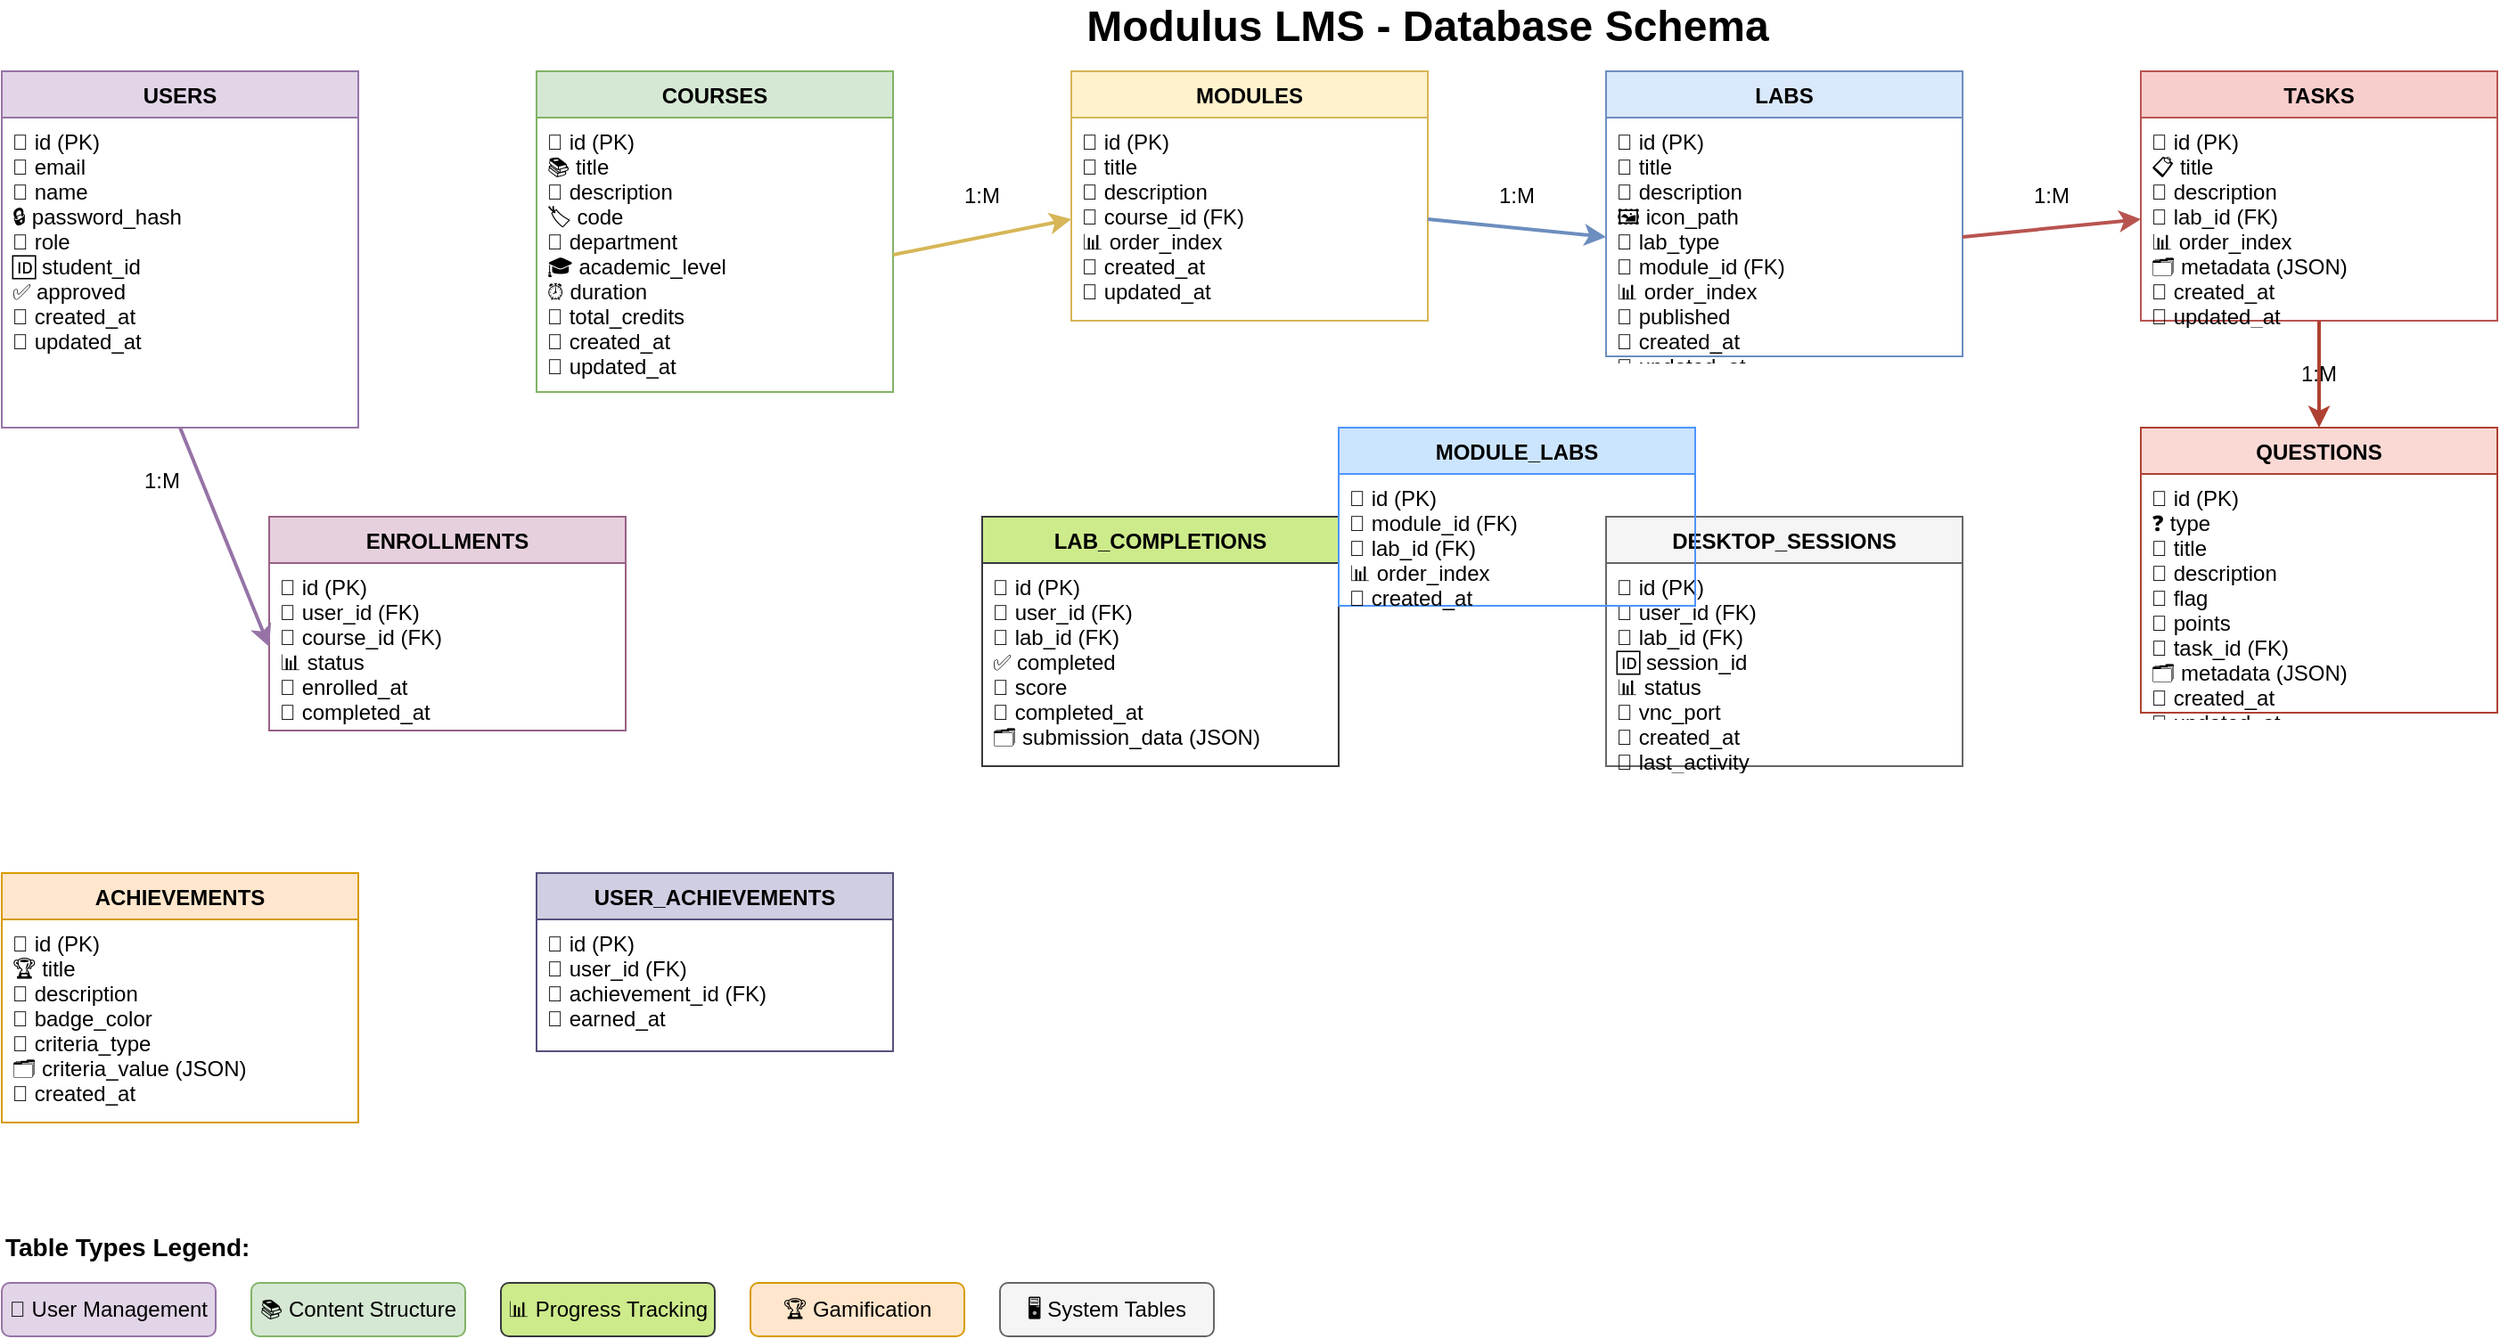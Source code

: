<?xml version="1.0" encoding="UTF-8"?>
<mxfile version="24.0.0">
  <diagram name="Modulus-Database-Schema" id="modulus-db-erd">
    <mxGraphModel dx="1422" dy="762" grid="1" gridSize="10" guides="1" tooltips="1" connect="1" arrows="1" fold="1" page="1" pageScale="1" pageWidth="1654" pageHeight="1169" math="0" shadow="0">
      <root>
        <mxCell id="0" />
        <mxCell id="1" parent="0" />
        
        <!-- Users Table -->
        <mxCell id="users-table" value="USERS" style="swimlane;fontStyle=1;align=center;verticalAlign=top;childLayout=stackLayout;horizontal=1;startSize=26;horizontalStack=0;resizeParent=1;resizeParentMax=0;resizeLast=0;collapsible=1;marginBottom=0;fillColor=#e1d5e7;strokeColor=#9673a6;" vertex="1" parent="1">
          <mxGeometry x="50" y="50" width="200" height="200" as="geometry" />
        </mxCell>
        <mxCell id="users-fields" value="🔑 id (PK)&#xa;📧 email&#xa;👤 name&#xa;🔒 password_hash&#xa;👔 role&#xa;🆔 student_id&#xa;✅ approved&#xa;📅 created_at&#xa;📅 updated_at" style="text;strokeColor=none;fillColor=none;align=left;verticalAlign=top;spacingLeft=4;spacingRight=4;overflow=hidden;rotatable=0;points=[[0,0.5],[1,0.5]];portConstraint=eastwest;" vertex="1" parent="users-table">
          <mxGeometry y="26" width="200" height="174" as="geometry" />
        </mxCell>

        <!-- Courses Table -->
        <mxCell id="courses-table" value="COURSES" style="swimlane;fontStyle=1;align=center;verticalAlign=top;childLayout=stackLayout;horizontal=1;startSize=26;horizontalStack=0;resizeParent=1;resizeParentMax=0;resizeLast=0;collapsible=1;marginBottom=0;fillColor=#d5e8d4;strokeColor=#82b366;" vertex="1" parent="1">
          <mxGeometry x="350" y="50" width="200" height="180" as="geometry" />
        </mxCell>
        <mxCell id="courses-fields" value="🔑 id (PK)&#xa;📚 title&#xa;📝 description&#xa;🏷️ code&#xa;🏢 department&#xa;🎓 academic_level&#xa;⏰ duration&#xa;💯 total_credits&#xa;📅 created_at&#xa;📅 updated_at" style="text;strokeColor=none;fillColor=none;align=left;verticalAlign=top;spacingLeft=4;spacingRight=4;overflow=hidden;rotatable=0;points=[[0,0.5],[1,0.5]];portConstraint=eastwest;" vertex="1" parent="courses-table">
          <mxGeometry y="26" width="200" height="154" as="geometry" />
        </mxCell>

        <!-- Modules Table -->
        <mxCell id="modules-table" value="MODULES" style="swimlane;fontStyle=1;align=center;verticalAlign=top;childLayout=stackLayout;horizontal=1;startSize=26;horizontalStack=0;resizeParent=1;resizeParentMax=0;resizeLast=0;collapsible=1;marginBottom=0;fillColor=#fff2cc;strokeColor=#d6b656;" vertex="1" parent="1">
          <mxGeometry x="650" y="50" width="200" height="140" as="geometry" />
        </mxCell>
        <mxCell id="modules-fields" value="🔑 id (PK)&#xa;📖 title&#xa;📝 description&#xa;🔗 course_id (FK)&#xa;📊 order_index&#xa;📅 created_at&#xa;📅 updated_at" style="text;strokeColor=none;fillColor=none;align=left;verticalAlign=top;spacingLeft=4;spacingRight=4;overflow=hidden;rotatable=0;points=[[0,0.5],[1,0.5]];portConstraint=eastwest;" vertex="1" parent="modules-table">
          <mxGeometry y="26" width="200" height="114" as="geometry" />
        </mxCell>

        <!-- Labs Table -->
        <mxCell id="labs-table" value="LABS" style="swimlane;fontStyle=1;align=center;verticalAlign=top;childLayout=stackLayout;horizontal=1;startSize=26;horizontalStack=0;resizeParent=1;resizeParentMax=0;resizeLast=0;collapsible=1;marginBottom=0;fillColor=#dae8fc;strokeColor=#6c8ebf;" vertex="1" parent="1">
          <mxGeometry x="950" y="50" width="200" height="160" as="geometry" />
        </mxCell>
        <mxCell id="labs-fields" value="🔑 id (PK)&#xa;🧪 title&#xa;📝 description&#xa;🖼️ icon_path&#xa;🔬 lab_type&#xa;🔗 module_id (FK)&#xa;📊 order_index&#xa;📢 published&#xa;📅 created_at&#xa;📅 updated_at" style="text;strokeColor=none;fillColor=none;align=left;verticalAlign=top;spacingLeft=4;spacingRight=4;overflow=hidden;rotatable=0;points=[[0,0.5],[1,0.5]];portConstraint=eastwest;" vertex="1" parent="labs-table">
          <mxGeometry y="26" width="200" height="134" as="geometry" />
        </mxCell>

        <!-- Tasks Table -->
        <mxCell id="tasks-table" value="TASKS" style="swimlane;fontStyle=1;align=center;verticalAlign=top;childLayout=stackLayout;horizontal=1;startSize=26;horizontalStack=0;resizeParent=1;resizeParentMax=0;resizeLast=0;collapsible=1;marginBottom=0;fillColor=#f8cecc;strokeColor=#b85450;" vertex="1" parent="1">
          <mxGeometry x="1250" y="50" width="200" height="140" as="geometry" />
        </mxCell>
        <mxCell id="tasks-fields" value="🔑 id (PK)&#xa;📋 title&#xa;📝 description&#xa;🔗 lab_id (FK)&#xa;📊 order_index&#xa;🗂️ metadata (JSON)&#xa;📅 created_at&#xa;📅 updated_at" style="text;strokeColor=none;fillColor=none;align=left;verticalAlign=top;spacingLeft=4;spacingRight=4;overflow=hidden;rotatable=0;points=[[0,0.5],[1,0.5]];portConstraint=eastwest;" vertex="1" parent="tasks-table">
          <mxGeometry y="26" width="200" height="114" as="geometry" />
        </mxCell>

        <!-- Questions Table -->
        <mxCell id="questions-table" value="QUESTIONS" style="swimlane;fontStyle=1;align=center;verticalAlign=top;childLayout=stackLayout;horizontal=1;startSize=26;horizontalStack=0;resizeParent=1;resizeParentMax=0;resizeLast=0;collapsible=1;marginBottom=0;fillColor=#fad9d5;strokeColor=#ae4132;" vertex="1" parent="1">
          <mxGeometry x="1250" y="250" width="200" height="160" as="geometry" />
        </mxCell>
        <mxCell id="questions-fields" value="🔑 id (PK)&#xa;❓ type&#xa;📝 title&#xa;📄 description&#xa;🚩 flag&#xa;💯 points&#xa;🔗 task_id (FK)&#xa;🗂️ metadata (JSON)&#xa;📅 created_at&#xa;📅 updated_at" style="text;strokeColor=none;fillColor=none;align=left;verticalAlign=top;spacingLeft=4;spacingRight=4;overflow=hidden;rotatable=0;points=[[0,0.5],[1,0.5]];portConstraint=eastwest;" vertex="1" parent="questions-table">
          <mxGeometry y="26" width="200" height="134" as="geometry" />
        </mxCell>

        <!-- Enrollments Table -->
        <mxCell id="enrollments-table" value="ENROLLMENTS" style="swimlane;fontStyle=1;align=center;verticalAlign=top;childLayout=stackLayout;horizontal=1;startSize=26;horizontalStack=0;resizeParent=1;resizeParentMax=0;resizeLast=0;collapsible=1;marginBottom=0;fillColor=#e6d0de;strokeColor=#996185;" vertex="1" parent="1">
          <mxGeometry x="200" y="300" width="200" height="120" as="geometry" />
        </mxCell>
        <mxCell id="enrollments-fields" value="🔑 id (PK)&#xa;🔗 user_id (FK)&#xa;🔗 course_id (FK)&#xa;📊 status&#xa;📅 enrolled_at&#xa;📅 completed_at" style="text;strokeColor=none;fillColor=none;align=left;verticalAlign=top;spacingLeft=4;spacingRight=4;overflow=hidden;rotatable=0;points=[[0,0.5],[1,0.5]];portConstraint=eastwest;" vertex="1" parent="enrollments-table">
          <mxGeometry y="26" width="200" height="94" as="geometry" />
        </mxCell>

        <!-- Lab Completions Table -->
        <mxCell id="completions-table" value="LAB_COMPLETIONS" style="swimlane;fontStyle=1;align=center;verticalAlign=top;childLayout=stackLayout;horizontal=1;startSize=26;horizontalStack=0;resizeParent=1;resizeParentMax=0;resizeLast=0;collapsible=1;marginBottom=0;fillColor=#cdeb8b;strokeColor=#36393d;" vertex="1" parent="1">
          <mxGeometry x="600" y="300" width="200" height="140" as="geometry" />
        </mxCell>
        <mxCell id="completions-fields" value="🔑 id (PK)&#xa;🔗 user_id (FK)&#xa;🔗 lab_id (FK)&#xa;✅ completed&#xa;💯 score&#xa;📅 completed_at&#xa;🗂️ submission_data (JSON)" style="text;strokeColor=none;fillColor=none;align=left;verticalAlign=top;spacingLeft=4;spacingRight=4;overflow=hidden;rotatable=0;points=[[0,0.5],[1,0.5]];portConstraint=eastwest;" vertex="1" parent="completions-table">
          <mxGeometry y="26" width="200" height="114" as="geometry" />
        </mxCell>

        <!-- Achievements Table -->
        <mxCell id="achievements-table" value="ACHIEVEMENTS" style="swimlane;fontStyle=1;align=center;verticalAlign=top;childLayout=stackLayout;horizontal=1;startSize=26;horizontalStack=0;resizeParent=1;resizeParentMax=0;resizeLast=0;collapsible=1;marginBottom=0;fillColor=#ffe6cc;strokeColor=#d79b00;" vertex="1" parent="1">
          <mxGeometry x="50" y="500" width="200" height="140" as="geometry" />
        </mxCell>
        <mxCell id="achievements-fields" value="🔑 id (PK)&#xa;🏆 title&#xa;📝 description&#xa;🎨 badge_color&#xa;📏 criteria_type&#xa;🗂️ criteria_value (JSON)&#xa;📅 created_at" style="text;strokeColor=none;fillColor=none;align=left;verticalAlign=top;spacingLeft=4;spacingRight=4;overflow=hidden;rotatable=0;points=[[0,0.5],[1,0.5]];portConstraint=eastwest;" vertex="1" parent="achievements-table">
          <mxGeometry y="26" width="200" height="114" as="geometry" />
        </mxCell>

        <!-- User Achievements Table -->
        <mxCell id="user-achievements-table" value="USER_ACHIEVEMENTS" style="swimlane;fontStyle=1;align=center;verticalAlign=top;childLayout=stackLayout;horizontal=1;startSize=26;horizontalStack=0;resizeParent=1;resizeParentMax=0;resizeLast=0;collapsible=1;marginBottom=0;fillColor=#d0cee2;strokeColor=#56517e;" vertex="1" parent="1">
          <mxGeometry x="350" y="500" width="200" height="100" as="geometry" />
        </mxCell>
        <mxCell id="user-achievements-fields" value="🔑 id (PK)&#xa;🔗 user_id (FK)&#xa;🔗 achievement_id (FK)&#xa;📅 earned_at" style="text;strokeColor=none;fillColor=none;align=left;verticalAlign=top;spacingLeft=4;spacingRight=4;overflow=hidden;rotatable=0;points=[[0,0.5],[1,0.5]];portConstraint=eastwest;" vertex="1" parent="user-achievements-table">
          <mxGeometry y="26" width="200" height="74" as="geometry" />
        </mxCell>

        <!-- Desktop Sessions Table -->
        <mxCell id="desktop-sessions-table" value="DESKTOP_SESSIONS" style="swimlane;fontStyle=1;align=center;verticalAlign=top;childLayout=stackLayout;horizontal=1;startSize=26;horizontalStack=0;resizeParent=1;resizeParentMax=0;resizeLast=0;collapsible=1;marginBottom=0;fillColor=#f5f5f5;strokeColor=#666666;" vertex="1" parent="1">
          <mxGeometry x="950" y="300" width="200" height="140" as="geometry" />
        </mxCell>
        <mxCell id="desktop-sessions-fields" value="🔑 id (PK)&#xa;🔗 user_id (FK)&#xa;🔗 lab_id (FK)&#xa;🆔 session_id&#xa;📊 status&#xa;🔌 vnc_port&#xa;📅 created_at&#xa;📅 last_activity" style="text;strokeColor=none;fillColor=none;align=left;verticalAlign=top;spacingLeft=4;spacingRight=4;overflow=hidden;rotatable=0;points=[[0,0.5],[1,0.5]];portConstraint=eastwest;" vertex="1" parent="desktop-sessions-table">
          <mxGeometry y="26" width="200" height="114" as="geometry" />
        </mxCell>

        <!-- Module Labs Junction Table -->
        <mxCell id="module-labs-table" value="MODULE_LABS" style="swimlane;fontStyle=1;align=center;verticalAlign=top;childLayout=stackLayout;horizontal=1;startSize=26;horizontalStack=0;resizeParent=1;resizeParentMax=0;resizeLast=0;collapsible=1;marginBottom=0;fillColor=#cce5ff;strokeColor=#4d94ff;" vertex="1" parent="1">
          <mxGeometry x="800" y="250" width="200" height="100" as="geometry" />
        </mxCell>
        <mxCell id="module-labs-fields" value="🔑 id (PK)&#xa;🔗 module_id (FK)&#xa;🔗 lab_id (FK)&#xa;📊 order_index&#xa;📅 created_at" style="text;strokeColor=none;fillColor=none;align=left;verticalAlign=top;spacingLeft=4;spacingRight=4;overflow=hidden;rotatable=0;points=[[0,0.5],[1,0.5]];portConstraint=eastwest;" vertex="1" parent="module-labs-table">
          <mxGeometry y="26" width="200" height="74" as="geometry" />
        </mxCell>

        <!-- Relationships -->
        <!-- Courses to Modules -->
        <mxCell id="course-module-rel" style="endArrow=classic;html=1;exitX=1;exitY=0.5;exitDx=0;exitDy=0;entryX=0;entryY=0.5;entryDx=0;entryDy=0;strokeWidth=2;strokeColor=#d6b656;" edge="1" parent="1" source="courses-fields" target="modules-fields">
          <mxGeometry width="50" height="50" relative="1" as="geometry">
            <mxPoint x="580" y="140" as="sourcePoint" />
            <mxPoint x="630" y="90" as="targetPoint" />
          </mxGeometry>
        </mxCell>
        <mxCell id="course-module-label" value="1:M" style="text;html=1;strokeColor=none;fillColor=none;align=center;verticalAlign=middle;whiteSpace=wrap;rounded=0;fontWeight=bold;" vertex="1" parent="1">
          <mxGeometry x="580" y="110" width="40" height="20" as="geometry" />
        </mxCell>

        <!-- Modules to Labs -->
        <mxCell id="module-lab-rel" style="endArrow=classic;html=1;exitX=1;exitY=0.5;exitDx=0;exitDy=0;entryX=0;entryY=0.5;entryDx=0;entryDy=0;strokeWidth=2;strokeColor=#6c8ebf;" edge="1" parent="1" source="modules-fields" target="labs-fields">
          <mxGeometry width="50" height="50" relative="1" as="geometry">
            <mxPoint x="880" y="140" as="sourcePoint" />
            <mxPoint x="930" y="90" as="targetPoint" />
          </mxGeometry>
        </mxCell>
        <mxCell id="module-lab-label" value="1:M" style="text;html=1;strokeColor=none;fillColor=none;align=center;verticalAlign=middle;whiteSpace=wrap;rounded=0;fontWeight=bold;" vertex="1" parent="1">
          <mxGeometry x="880" y="110" width="40" height="20" as="geometry" />
        </mxCell>

        <!-- Labs to Tasks -->
        <mxCell id="lab-task-rel" style="endArrow=classic;html=1;exitX=1;exitY=0.5;exitDx=0;exitDy=0;entryX=0;entryY=0.5;entryDx=0;entryDy=0;strokeWidth=2;strokeColor=#b85450;" edge="1" parent="1" source="labs-fields" target="tasks-fields">
          <mxGeometry width="50" height="50" relative="1" as="geometry">
            <mxPoint x="1180" y="140" as="sourcePoint" />
            <mxPoint x="1230" y="90" as="targetPoint" />
          </mxGeometry>
        </mxCell>
        <mxCell id="lab-task-label" value="1:M" style="text;html=1;strokeColor=none;fillColor=none;align=center;verticalAlign=middle;whiteSpace=wrap;rounded=0;fontWeight=bold;" vertex="1" parent="1">
          <mxGeometry x="1180" y="110" width="40" height="20" as="geometry" />
        </mxCell>

        <!-- Tasks to Questions -->
        <mxCell id="task-question-rel" style="endArrow=classic;html=1;exitX=0.5;exitY=1;exitDx=0;exitDy=0;entryX=0.5;entryY=0;entryDx=0;entryDy=0;strokeWidth=2;strokeColor=#ae4132;" edge="1" parent="1" source="tasks-table" target="questions-table">
          <mxGeometry width="50" height="50" relative="1" as="geometry">
            <mxPoint x="1300" y="220" as="sourcePoint" />
            <mxPoint x="1350" y="170" as="targetPoint" />
          </mxGeometry>
        </mxCell>
        <mxCell id="task-question-label" value="1:M" style="text;html=1;strokeColor=none;fillColor=none;align=center;verticalAlign=middle;whiteSpace=wrap;rounded=0;fontWeight=bold;" vertex="1" parent="1">
          <mxGeometry x="1330" y="210" width="40" height="20" as="geometry" />
        </mxCell>

        <!-- Users to Enrollments -->
        <mxCell id="user-enrollment-rel" style="endArrow=classic;html=1;exitX=0.5;exitY=1;exitDx=0;exitDy=0;entryX=0;entryY=0.5;entryDx=0;entryDy=0;strokeWidth=2;strokeColor=#9673a6;" edge="1" parent="1" source="users-table" target="enrollments-fields">
          <mxGeometry width="50" height="50" relative="1" as="geometry">
            <mxPoint x="120" y="280" as="sourcePoint" />
            <mxPoint x="170" y="230" as="targetPoint" />
          </mxGeometry>
        </mxCell>
        <mxCell id="user-enrollment-label" value="1:M" style="text;html=1;strokeColor=none;fillColor=none;align=center;verticalAlign=middle;whiteSpace=wrap;rounded=0;fontWeight=bold;" vertex="1" parent="1">
          <mxGeometry x="120" y="270" width="40" height="20" as="geometry" />
        </mxCell>

        <!-- Title -->
        <mxCell id="title" value="Modulus LMS - Database Schema" style="text;html=1;strokeColor=none;fillColor=none;align=center;verticalAlign=middle;whiteSpace=wrap;rounded=0;fontSize=24;fontStyle=1;" vertex="1" parent="1">
          <mxGeometry x="650" y="10" width="400" height="30" as="geometry" />
        </mxCell>

        <!-- Legend -->
        <mxCell id="legend-title" value="Table Types Legend:" style="text;html=1;strokeColor=none;fillColor=none;align=left;verticalAlign=middle;whiteSpace=wrap;rounded=0;fontSize=14;fontStyle=1;" vertex="1" parent="1">
          <mxGeometry x="50" y="700" width="150" height="20" as="geometry" />
        </mxCell>
        
        <mxCell id="legend-users" value="👥 User Management" style="text;html=1;strokeColor=#9673a6;fillColor=#e1d5e7;align=center;verticalAlign=middle;whiteSpace=wrap;rounded=1;" vertex="1" parent="1">
          <mxGeometry x="50" y="730" width="120" height="30" as="geometry" />
        </mxCell>
        
        <mxCell id="legend-content" value="📚 Content Structure" style="text;html=1;strokeColor=#82b366;fillColor=#d5e8d4;align=center;verticalAlign=middle;whiteSpace=wrap;rounded=1;" vertex="1" parent="1">
          <mxGeometry x="190" y="730" width="120" height="30" as="geometry" />
        </mxCell>
        
        <mxCell id="legend-progress" value="📊 Progress Tracking" style="text;html=1;strokeColor=#36393d;fillColor=#cdeb8b;align=center;verticalAlign=middle;whiteSpace=wrap;rounded=1;" vertex="1" parent="1">
          <mxGeometry x="330" y="730" width="120" height="30" as="geometry" />
        </mxCell>
        
        <mxCell id="legend-gamification" value="🏆 Gamification" style="text;html=1;strokeColor=#d79b00;fillColor=#ffe6cc;align=center;verticalAlign=middle;whiteSpace=wrap;rounded=1;" vertex="1" parent="1">
          <mxGeometry x="470" y="730" width="120" height="30" as="geometry" />
        </mxCell>
        
        <mxCell id="legend-system" value="🖥️ System Tables" style="text;html=1;strokeColor=#666666;fillColor=#f5f5f5;align=center;verticalAlign=middle;whiteSpace=wrap;rounded=1;" vertex="1" parent="1">
          <mxGeometry x="610" y="730" width="120" height="30" as="geometry" />
        </mxCell>

      </root>
    </mxGraphModel>
  </diagram>
</mxfile>

